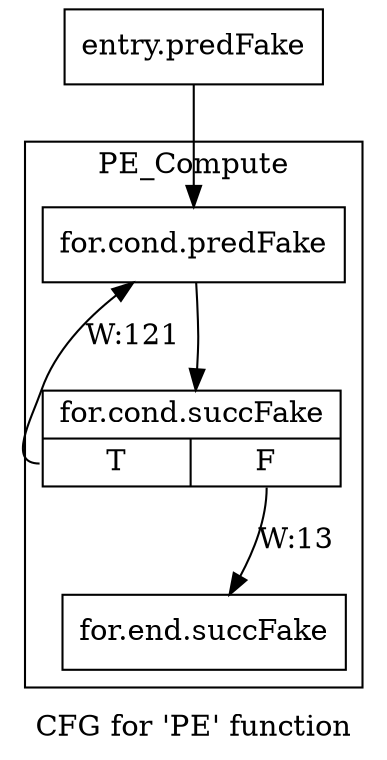 digraph "CFG for 'PE' function" {
	label="CFG for 'PE' function";

	Node0x494a7d0 [shape=record,filename="",linenumber="",label="{entry.predFake}"];
	Node0x494a7d0 -> Node0x494ad00[ callList="" memoryops="" filename="../../../systolic.cpp" execusionnum="12"];
	Node0x4976b50 [shape=record,filename="../../../systolic.cpp",linenumber="16",label="{for.end.succFake}"];
subgraph cluster_0 {
	label="PE_Compute";
	tripcount="120";
	invocationtime="12";

	Node0x494ad00 [shape=record,filename="../../../systolic.cpp",linenumber="9",label="{for.cond.predFake}"];
	Node0x494ad00 -> Node0x4976aa0[ callList="" memoryops="" filename="../../../systolic.cpp" execusionnum="132"];
	Node0x4976aa0 [shape=record,filename="../../../systolic.cpp",linenumber="9",label="{for.cond.succFake|{<s0>T|<s1>F}}"];
	Node0x4976aa0:s0 -> Node0x494ad00[label="W:121" callList="" memoryops="" filename="../../../systolic.cpp" execusionnum="120"];
	Node0x4976aa0:s1 -> Node0x4976b50[label="W:13" callList="" memoryops="" filename="../../../systolic.cpp" execusionnum="12"];
}
}
